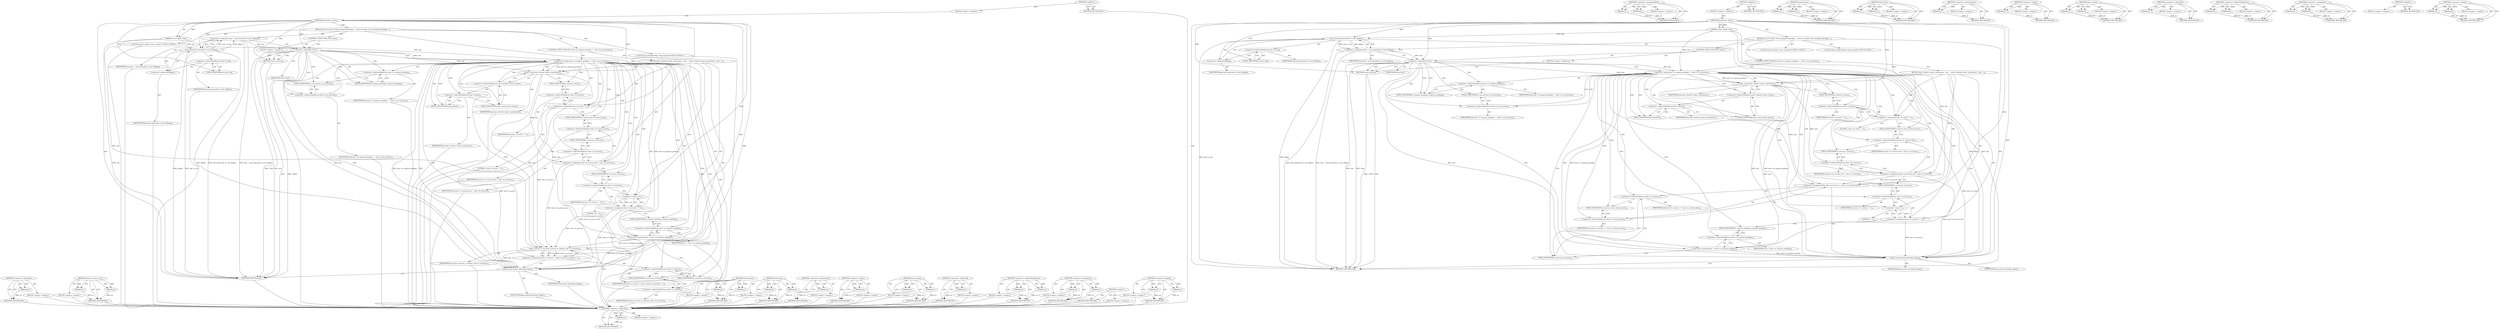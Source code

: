digraph "&lt;operator&gt;.equals" {
vulnerable_116 [label=<(METHOD,&lt;operator&gt;.logicalNot)>];
vulnerable_117 [label=<(PARAM,p1)>];
vulnerable_118 [label=<(BLOCK,&lt;empty&gt;,&lt;empty&gt;)>];
vulnerable_119 [label=<(METHOD_RETURN,ANY)>];
vulnerable_138 [label=<(METHOD,&lt;operator&gt;.assignmentPlus)>];
vulnerable_139 [label=<(PARAM,p1)>];
vulnerable_140 [label=<(PARAM,p2)>];
vulnerable_141 [label=<(BLOCK,&lt;empty&gt;,&lt;empty&gt;)>];
vulnerable_142 [label=<(METHOD_RETURN,ANY)>];
vulnerable_6 [label=<(METHOD,&lt;global&gt;)<SUB>1</SUB>>];
vulnerable_7 [label=<(BLOCK,&lt;empty&gt;,&lt;empty&gt;)<SUB>1</SUB>>];
vulnerable_8 [label=<(METHOD,posixtimer_rearm)<SUB>1</SUB>>];
vulnerable_9 [label=<(PARAM,struct siginfo *info)<SUB>1</SUB>>];
vulnerable_10 [label=<(BLOCK,{
	struct k_itimer *timr;
	unsigned long flags;...,{
	struct k_itimer *timr;
	unsigned long flags;...)<SUB>2</SUB>>];
vulnerable_11 [label="<(LOCAL,struct k_itimer* timr: k_itimer*)<SUB>3</SUB>>"];
vulnerable_12 [label="<(LOCAL,long unsigned flags: long unsigned)<SUB>4</SUB>>"];
vulnerable_13 [label=<(&lt;operator&gt;.assignment,timr = lock_timer(info-&gt;si_tid, &amp;flags))<SUB>6</SUB>>];
vulnerable_14 [label=<(IDENTIFIER,timr,timr = lock_timer(info-&gt;si_tid, &amp;flags))<SUB>6</SUB>>];
vulnerable_15 [label=<(lock_timer,lock_timer(info-&gt;si_tid, &amp;flags))<SUB>6</SUB>>];
vulnerable_16 [label=<(&lt;operator&gt;.indirectFieldAccess,info-&gt;si_tid)<SUB>6</SUB>>];
vulnerable_17 [label=<(IDENTIFIER,info,lock_timer(info-&gt;si_tid, &amp;flags))<SUB>6</SUB>>];
vulnerable_18 [label=<(FIELD_IDENTIFIER,si_tid,si_tid)<SUB>6</SUB>>];
vulnerable_19 [label=<(&lt;operator&gt;.addressOf,&amp;flags)<SUB>6</SUB>>];
vulnerable_20 [label=<(IDENTIFIER,flags,lock_timer(info-&gt;si_tid, &amp;flags))<SUB>6</SUB>>];
vulnerable_21 [label=<(CONTROL_STRUCTURE,IF,if (!timr))<SUB>7</SUB>>];
vulnerable_22 [label=<(&lt;operator&gt;.logicalNot,!timr)<SUB>7</SUB>>];
vulnerable_23 [label=<(IDENTIFIER,timr,!timr)<SUB>7</SUB>>];
vulnerable_24 [label=<(BLOCK,&lt;empty&gt;,&lt;empty&gt;)<SUB>8</SUB>>];
vulnerable_25 [label=<(RETURN,return;,return;)<SUB>8</SUB>>];
vulnerable_26 [label=<(CONTROL_STRUCTURE,IF,if (timr-&gt;it_requeue_pending == info-&gt;si_sys_private))<SUB>10</SUB>>];
vulnerable_27 [label=<(&lt;operator&gt;.equals,timr-&gt;it_requeue_pending == info-&gt;si_sys_private)<SUB>10</SUB>>];
vulnerable_28 [label=<(&lt;operator&gt;.indirectFieldAccess,timr-&gt;it_requeue_pending)<SUB>10</SUB>>];
vulnerable_29 [label=<(IDENTIFIER,timr,timr-&gt;it_requeue_pending == info-&gt;si_sys_private)<SUB>10</SUB>>];
vulnerable_30 [label=<(FIELD_IDENTIFIER,it_requeue_pending,it_requeue_pending)<SUB>10</SUB>>];
vulnerable_31 [label=<(&lt;operator&gt;.indirectFieldAccess,info-&gt;si_sys_private)<SUB>10</SUB>>];
vulnerable_32 [label=<(IDENTIFIER,info,timr-&gt;it_requeue_pending == info-&gt;si_sys_private)<SUB>10</SUB>>];
vulnerable_33 [label=<(FIELD_IDENTIFIER,si_sys_private,si_sys_private)<SUB>10</SUB>>];
vulnerable_34 [label=<(BLOCK,{
		timr-&gt;kclock-&gt;timer_rearm(timr);
 
 		timr-...,{
		timr-&gt;kclock-&gt;timer_rearm(timr);
 
 		timr-...)<SUB>10</SUB>>];
vulnerable_35 [label=<(timer_rearm,timr-&gt;kclock-&gt;timer_rearm(timr))<SUB>11</SUB>>];
vulnerable_36 [label=<(&lt;operator&gt;.indirectFieldAccess,timr-&gt;kclock-&gt;timer_rearm)<SUB>11</SUB>>];
vulnerable_37 [label=<(&lt;operator&gt;.indirectFieldAccess,timr-&gt;kclock)<SUB>11</SUB>>];
vulnerable_38 [label=<(IDENTIFIER,timr,timr-&gt;kclock-&gt;timer_rearm(timr))<SUB>11</SUB>>];
vulnerable_39 [label=<(FIELD_IDENTIFIER,kclock,kclock)<SUB>11</SUB>>];
vulnerable_40 [label=<(FIELD_IDENTIFIER,timer_rearm,timer_rearm)<SUB>11</SUB>>];
vulnerable_41 [label=<(IDENTIFIER,timr,timr-&gt;kclock-&gt;timer_rearm(timr))<SUB>11</SUB>>];
vulnerable_42 [label=<(&lt;operator&gt;.assignment,timr-&gt;it_active = 1)<SUB>13</SUB>>];
vulnerable_43 [label=<(&lt;operator&gt;.indirectFieldAccess,timr-&gt;it_active)<SUB>13</SUB>>];
vulnerable_44 [label=<(IDENTIFIER,timr,timr-&gt;it_active = 1)<SUB>13</SUB>>];
vulnerable_45 [label=<(FIELD_IDENTIFIER,it_active,it_active)<SUB>13</SUB>>];
vulnerable_46 [label=<(LITERAL,1,timr-&gt;it_active = 1)<SUB>13</SUB>>];
vulnerable_47 [label=<(&lt;operator&gt;.assignment,timr-&gt;it_overrun_last = timr-&gt;it_overrun)<SUB>14</SUB>>];
vulnerable_48 [label=<(&lt;operator&gt;.indirectFieldAccess,timr-&gt;it_overrun_last)<SUB>14</SUB>>];
vulnerable_49 [label=<(IDENTIFIER,timr,timr-&gt;it_overrun_last = timr-&gt;it_overrun)<SUB>14</SUB>>];
vulnerable_50 [label=<(FIELD_IDENTIFIER,it_overrun_last,it_overrun_last)<SUB>14</SUB>>];
vulnerable_51 [label=<(&lt;operator&gt;.indirectFieldAccess,timr-&gt;it_overrun)<SUB>14</SUB>>];
vulnerable_52 [label=<(IDENTIFIER,timr,timr-&gt;it_overrun_last = timr-&gt;it_overrun)<SUB>14</SUB>>];
vulnerable_53 [label=<(FIELD_IDENTIFIER,it_overrun,it_overrun)<SUB>14</SUB>>];
vulnerable_54 [label=<(&lt;operator&gt;.assignment,timr-&gt;it_overrun = -1)<SUB>15</SUB>>];
vulnerable_55 [label=<(&lt;operator&gt;.indirectFieldAccess,timr-&gt;it_overrun)<SUB>15</SUB>>];
vulnerable_56 [label=<(IDENTIFIER,timr,timr-&gt;it_overrun = -1)<SUB>15</SUB>>];
vulnerable_57 [label=<(FIELD_IDENTIFIER,it_overrun,it_overrun)<SUB>15</SUB>>];
vulnerable_58 [label=<(&lt;operator&gt;.minus,-1)<SUB>15</SUB>>];
vulnerable_59 [label=<(LITERAL,1,-1)<SUB>15</SUB>>];
vulnerable_60 [label=<(&lt;operator&gt;.preIncrement,++timr-&gt;it_requeue_pending)<SUB>16</SUB>>];
vulnerable_61 [label=<(&lt;operator&gt;.indirectFieldAccess,timr-&gt;it_requeue_pending)<SUB>16</SUB>>];
vulnerable_62 [label=<(IDENTIFIER,timr,++timr-&gt;it_requeue_pending)<SUB>16</SUB>>];
vulnerable_63 [label=<(FIELD_IDENTIFIER,it_requeue_pending,it_requeue_pending)<SUB>16</SUB>>];
vulnerable_64 [label=<(&lt;operator&gt;.assignmentPlus,info-&gt;si_overrun += timr-&gt;it_overrun_last)<SUB>18</SUB>>];
vulnerable_65 [label=<(&lt;operator&gt;.indirectFieldAccess,info-&gt;si_overrun)<SUB>18</SUB>>];
vulnerable_66 [label=<(IDENTIFIER,info,info-&gt;si_overrun += timr-&gt;it_overrun_last)<SUB>18</SUB>>];
vulnerable_67 [label=<(FIELD_IDENTIFIER,si_overrun,si_overrun)<SUB>18</SUB>>];
vulnerable_68 [label=<(&lt;operator&gt;.indirectFieldAccess,timr-&gt;it_overrun_last)<SUB>18</SUB>>];
vulnerable_69 [label=<(IDENTIFIER,timr,info-&gt;si_overrun += timr-&gt;it_overrun_last)<SUB>18</SUB>>];
vulnerable_70 [label=<(FIELD_IDENTIFIER,it_overrun_last,it_overrun_last)<SUB>18</SUB>>];
vulnerable_71 [label=<(unlock_timer,unlock_timer(timr, flags))<SUB>21</SUB>>];
vulnerable_72 [label=<(IDENTIFIER,timr,unlock_timer(timr, flags))<SUB>21</SUB>>];
vulnerable_73 [label=<(IDENTIFIER,flags,unlock_timer(timr, flags))<SUB>21</SUB>>];
vulnerable_74 [label=<(METHOD_RETURN,void)<SUB>1</SUB>>];
vulnerable_76 [label=<(METHOD_RETURN,ANY)<SUB>1</SUB>>];
vulnerable_143 [label=<(METHOD,unlock_timer)>];
vulnerable_144 [label=<(PARAM,p1)>];
vulnerable_145 [label=<(PARAM,p2)>];
vulnerable_146 [label=<(BLOCK,&lt;empty&gt;,&lt;empty&gt;)>];
vulnerable_147 [label=<(METHOD_RETURN,ANY)>];
vulnerable_102 [label=<(METHOD,lock_timer)>];
vulnerable_103 [label=<(PARAM,p1)>];
vulnerable_104 [label=<(PARAM,p2)>];
vulnerable_105 [label=<(BLOCK,&lt;empty&gt;,&lt;empty&gt;)>];
vulnerable_106 [label=<(METHOD_RETURN,ANY)>];
vulnerable_134 [label=<(METHOD,&lt;operator&gt;.preIncrement)>];
vulnerable_135 [label=<(PARAM,p1)>];
vulnerable_136 [label=<(BLOCK,&lt;empty&gt;,&lt;empty&gt;)>];
vulnerable_137 [label=<(METHOD_RETURN,ANY)>];
vulnerable_130 [label=<(METHOD,&lt;operator&gt;.minus)>];
vulnerable_131 [label=<(PARAM,p1)>];
vulnerable_132 [label=<(BLOCK,&lt;empty&gt;,&lt;empty&gt;)>];
vulnerable_133 [label=<(METHOD_RETURN,ANY)>];
vulnerable_125 [label=<(METHOD,timer_rearm)>];
vulnerable_126 [label=<(PARAM,p1)>];
vulnerable_127 [label=<(PARAM,p2)>];
vulnerable_128 [label=<(BLOCK,&lt;empty&gt;,&lt;empty&gt;)>];
vulnerable_129 [label=<(METHOD_RETURN,ANY)>];
vulnerable_112 [label=<(METHOD,&lt;operator&gt;.addressOf)>];
vulnerable_113 [label=<(PARAM,p1)>];
vulnerable_114 [label=<(BLOCK,&lt;empty&gt;,&lt;empty&gt;)>];
vulnerable_115 [label=<(METHOD_RETURN,ANY)>];
vulnerable_107 [label=<(METHOD,&lt;operator&gt;.indirectFieldAccess)>];
vulnerable_108 [label=<(PARAM,p1)>];
vulnerable_109 [label=<(PARAM,p2)>];
vulnerable_110 [label=<(BLOCK,&lt;empty&gt;,&lt;empty&gt;)>];
vulnerable_111 [label=<(METHOD_RETURN,ANY)>];
vulnerable_97 [label=<(METHOD,&lt;operator&gt;.assignment)>];
vulnerable_98 [label=<(PARAM,p1)>];
vulnerable_99 [label=<(PARAM,p2)>];
vulnerable_100 [label=<(BLOCK,&lt;empty&gt;,&lt;empty&gt;)>];
vulnerable_101 [label=<(METHOD_RETURN,ANY)>];
vulnerable_91 [label=<(METHOD,&lt;global&gt;)<SUB>1</SUB>>];
vulnerable_92 [label=<(BLOCK,&lt;empty&gt;,&lt;empty&gt;)>];
vulnerable_93 [label=<(METHOD_RETURN,ANY)>];
vulnerable_120 [label=<(METHOD,&lt;operator&gt;.equals)>];
vulnerable_121 [label=<(PARAM,p1)>];
vulnerable_122 [label=<(PARAM,p2)>];
vulnerable_123 [label=<(BLOCK,&lt;empty&gt;,&lt;empty&gt;)>];
vulnerable_124 [label=<(METHOD_RETURN,ANY)>];
fixed_120 [label=<(METHOD,&lt;operator&gt;.logicalNot)>];
fixed_121 [label=<(PARAM,p1)>];
fixed_122 [label=<(BLOCK,&lt;empty&gt;,&lt;empty&gt;)>];
fixed_123 [label=<(METHOD_RETURN,ANY)>];
fixed_142 [label=<(METHOD,timer_overrun_to_int)>];
fixed_143 [label=<(PARAM,p1)>];
fixed_144 [label=<(PARAM,p2)>];
fixed_145 [label=<(BLOCK,&lt;empty&gt;,&lt;empty&gt;)>];
fixed_146 [label=<(METHOD_RETURN,ANY)>];
fixed_6 [label=<(METHOD,&lt;global&gt;)<SUB>1</SUB>>];
fixed_7 [label=<(BLOCK,&lt;empty&gt;,&lt;empty&gt;)<SUB>1</SUB>>];
fixed_8 [label=<(METHOD,posixtimer_rearm)<SUB>1</SUB>>];
fixed_9 [label=<(PARAM,struct siginfo *info)<SUB>1</SUB>>];
fixed_10 [label=<(BLOCK,{
	struct k_itimer *timr;
	unsigned long flags;...,{
	struct k_itimer *timr;
	unsigned long flags;...)<SUB>2</SUB>>];
fixed_11 [label="<(LOCAL,struct k_itimer* timr: k_itimer*)<SUB>3</SUB>>"];
fixed_12 [label="<(LOCAL,long unsigned flags: long unsigned)<SUB>4</SUB>>"];
fixed_13 [label=<(&lt;operator&gt;.assignment,timr = lock_timer(info-&gt;si_tid, &amp;flags))<SUB>6</SUB>>];
fixed_14 [label=<(IDENTIFIER,timr,timr = lock_timer(info-&gt;si_tid, &amp;flags))<SUB>6</SUB>>];
fixed_15 [label=<(lock_timer,lock_timer(info-&gt;si_tid, &amp;flags))<SUB>6</SUB>>];
fixed_16 [label=<(&lt;operator&gt;.indirectFieldAccess,info-&gt;si_tid)<SUB>6</SUB>>];
fixed_17 [label=<(IDENTIFIER,info,lock_timer(info-&gt;si_tid, &amp;flags))<SUB>6</SUB>>];
fixed_18 [label=<(FIELD_IDENTIFIER,si_tid,si_tid)<SUB>6</SUB>>];
fixed_19 [label=<(&lt;operator&gt;.addressOf,&amp;flags)<SUB>6</SUB>>];
fixed_20 [label=<(IDENTIFIER,flags,lock_timer(info-&gt;si_tid, &amp;flags))<SUB>6</SUB>>];
fixed_21 [label=<(CONTROL_STRUCTURE,IF,if (!timr))<SUB>7</SUB>>];
fixed_22 [label=<(&lt;operator&gt;.logicalNot,!timr)<SUB>7</SUB>>];
fixed_23 [label=<(IDENTIFIER,timr,!timr)<SUB>7</SUB>>];
fixed_24 [label=<(BLOCK,&lt;empty&gt;,&lt;empty&gt;)<SUB>8</SUB>>];
fixed_25 [label=<(RETURN,return;,return;)<SUB>8</SUB>>];
fixed_26 [label=<(CONTROL_STRUCTURE,IF,if (timr-&gt;it_requeue_pending == info-&gt;si_sys_private))<SUB>10</SUB>>];
fixed_27 [label=<(&lt;operator&gt;.equals,timr-&gt;it_requeue_pending == info-&gt;si_sys_private)<SUB>10</SUB>>];
fixed_28 [label=<(&lt;operator&gt;.indirectFieldAccess,timr-&gt;it_requeue_pending)<SUB>10</SUB>>];
fixed_29 [label=<(IDENTIFIER,timr,timr-&gt;it_requeue_pending == info-&gt;si_sys_private)<SUB>10</SUB>>];
fixed_30 [label=<(FIELD_IDENTIFIER,it_requeue_pending,it_requeue_pending)<SUB>10</SUB>>];
fixed_31 [label=<(&lt;operator&gt;.indirectFieldAccess,info-&gt;si_sys_private)<SUB>10</SUB>>];
fixed_32 [label=<(IDENTIFIER,info,timr-&gt;it_requeue_pending == info-&gt;si_sys_private)<SUB>10</SUB>>];
fixed_33 [label=<(FIELD_IDENTIFIER,si_sys_private,si_sys_private)<SUB>10</SUB>>];
fixed_34 [label=<(BLOCK,{
		timr-&gt;kclock-&gt;timer_rearm(timr);
 
 		timr-...,{
		timr-&gt;kclock-&gt;timer_rearm(timr);
 
 		timr-...)<SUB>10</SUB>>];
fixed_35 [label=<(timer_rearm,timr-&gt;kclock-&gt;timer_rearm(timr))<SUB>11</SUB>>];
fixed_36 [label=<(&lt;operator&gt;.indirectFieldAccess,timr-&gt;kclock-&gt;timer_rearm)<SUB>11</SUB>>];
fixed_37 [label=<(&lt;operator&gt;.indirectFieldAccess,timr-&gt;kclock)<SUB>11</SUB>>];
fixed_38 [label=<(IDENTIFIER,timr,timr-&gt;kclock-&gt;timer_rearm(timr))<SUB>11</SUB>>];
fixed_39 [label=<(FIELD_IDENTIFIER,kclock,kclock)<SUB>11</SUB>>];
fixed_40 [label=<(FIELD_IDENTIFIER,timer_rearm,timer_rearm)<SUB>11</SUB>>];
fixed_41 [label=<(IDENTIFIER,timr,timr-&gt;kclock-&gt;timer_rearm(timr))<SUB>11</SUB>>];
fixed_42 [label=<(&lt;operator&gt;.assignment,timr-&gt;it_active = 1)<SUB>13</SUB>>];
fixed_43 [label=<(&lt;operator&gt;.indirectFieldAccess,timr-&gt;it_active)<SUB>13</SUB>>];
fixed_44 [label=<(IDENTIFIER,timr,timr-&gt;it_active = 1)<SUB>13</SUB>>];
fixed_45 [label=<(FIELD_IDENTIFIER,it_active,it_active)<SUB>13</SUB>>];
fixed_46 [label=<(LITERAL,1,timr-&gt;it_active = 1)<SUB>13</SUB>>];
fixed_47 [label=<(&lt;operator&gt;.assignment,timr-&gt;it_overrun_last = timr-&gt;it_overrun)<SUB>14</SUB>>];
fixed_48 [label=<(&lt;operator&gt;.indirectFieldAccess,timr-&gt;it_overrun_last)<SUB>14</SUB>>];
fixed_49 [label=<(IDENTIFIER,timr,timr-&gt;it_overrun_last = timr-&gt;it_overrun)<SUB>14</SUB>>];
fixed_50 [label=<(FIELD_IDENTIFIER,it_overrun_last,it_overrun_last)<SUB>14</SUB>>];
fixed_51 [label=<(&lt;operator&gt;.indirectFieldAccess,timr-&gt;it_overrun)<SUB>14</SUB>>];
fixed_52 [label=<(IDENTIFIER,timr,timr-&gt;it_overrun_last = timr-&gt;it_overrun)<SUB>14</SUB>>];
fixed_53 [label=<(FIELD_IDENTIFIER,it_overrun,it_overrun)<SUB>14</SUB>>];
fixed_54 [label=<(&lt;operator&gt;.assignment,timr-&gt;it_overrun = -1LL)<SUB>15</SUB>>];
fixed_55 [label=<(&lt;operator&gt;.indirectFieldAccess,timr-&gt;it_overrun)<SUB>15</SUB>>];
fixed_56 [label=<(IDENTIFIER,timr,timr-&gt;it_overrun = -1LL)<SUB>15</SUB>>];
fixed_57 [label=<(FIELD_IDENTIFIER,it_overrun,it_overrun)<SUB>15</SUB>>];
fixed_58 [label=<(&lt;operator&gt;.minus,-1LL)<SUB>15</SUB>>];
fixed_59 [label=<(LITERAL,1LL,-1LL)<SUB>15</SUB>>];
fixed_60 [label=<(&lt;operator&gt;.preIncrement,++timr-&gt;it_requeue_pending)<SUB>16</SUB>>];
fixed_61 [label=<(&lt;operator&gt;.indirectFieldAccess,timr-&gt;it_requeue_pending)<SUB>16</SUB>>];
fixed_62 [label=<(IDENTIFIER,timr,++timr-&gt;it_requeue_pending)<SUB>16</SUB>>];
fixed_63 [label=<(FIELD_IDENTIFIER,it_requeue_pending,it_requeue_pending)<SUB>16</SUB>>];
fixed_64 [label=<(&lt;operator&gt;.assignment,info-&gt;si_overrun = timer_overrun_to_int(timr, i...)<SUB>18</SUB>>];
fixed_65 [label=<(&lt;operator&gt;.indirectFieldAccess,info-&gt;si_overrun)<SUB>18</SUB>>];
fixed_66 [label=<(IDENTIFIER,info,info-&gt;si_overrun = timer_overrun_to_int(timr, i...)<SUB>18</SUB>>];
fixed_67 [label=<(FIELD_IDENTIFIER,si_overrun,si_overrun)<SUB>18</SUB>>];
fixed_68 [label=<(timer_overrun_to_int,timer_overrun_to_int(timr, info-&gt;si_overrun))<SUB>18</SUB>>];
fixed_69 [label=<(IDENTIFIER,timr,timer_overrun_to_int(timr, info-&gt;si_overrun))<SUB>18</SUB>>];
fixed_70 [label=<(&lt;operator&gt;.indirectFieldAccess,info-&gt;si_overrun)<SUB>18</SUB>>];
fixed_71 [label=<(IDENTIFIER,info,timer_overrun_to_int(timr, info-&gt;si_overrun))<SUB>18</SUB>>];
fixed_72 [label=<(FIELD_IDENTIFIER,si_overrun,si_overrun)<SUB>18</SUB>>];
fixed_73 [label=<(unlock_timer,unlock_timer(timr, flags))<SUB>21</SUB>>];
fixed_74 [label=<(IDENTIFIER,timr,unlock_timer(timr, flags))<SUB>21</SUB>>];
fixed_75 [label=<(IDENTIFIER,flags,unlock_timer(timr, flags))<SUB>21</SUB>>];
fixed_76 [label=<(METHOD_RETURN,void)<SUB>1</SUB>>];
fixed_78 [label=<(METHOD_RETURN,ANY)<SUB>1</SUB>>];
fixed_147 [label=<(METHOD,unlock_timer)>];
fixed_148 [label=<(PARAM,p1)>];
fixed_149 [label=<(PARAM,p2)>];
fixed_150 [label=<(BLOCK,&lt;empty&gt;,&lt;empty&gt;)>];
fixed_151 [label=<(METHOD_RETURN,ANY)>];
fixed_106 [label=<(METHOD,lock_timer)>];
fixed_107 [label=<(PARAM,p1)>];
fixed_108 [label=<(PARAM,p2)>];
fixed_109 [label=<(BLOCK,&lt;empty&gt;,&lt;empty&gt;)>];
fixed_110 [label=<(METHOD_RETURN,ANY)>];
fixed_138 [label=<(METHOD,&lt;operator&gt;.preIncrement)>];
fixed_139 [label=<(PARAM,p1)>];
fixed_140 [label=<(BLOCK,&lt;empty&gt;,&lt;empty&gt;)>];
fixed_141 [label=<(METHOD_RETURN,ANY)>];
fixed_134 [label=<(METHOD,&lt;operator&gt;.minus)>];
fixed_135 [label=<(PARAM,p1)>];
fixed_136 [label=<(BLOCK,&lt;empty&gt;,&lt;empty&gt;)>];
fixed_137 [label=<(METHOD_RETURN,ANY)>];
fixed_129 [label=<(METHOD,timer_rearm)>];
fixed_130 [label=<(PARAM,p1)>];
fixed_131 [label=<(PARAM,p2)>];
fixed_132 [label=<(BLOCK,&lt;empty&gt;,&lt;empty&gt;)>];
fixed_133 [label=<(METHOD_RETURN,ANY)>];
fixed_116 [label=<(METHOD,&lt;operator&gt;.addressOf)>];
fixed_117 [label=<(PARAM,p1)>];
fixed_118 [label=<(BLOCK,&lt;empty&gt;,&lt;empty&gt;)>];
fixed_119 [label=<(METHOD_RETURN,ANY)>];
fixed_111 [label=<(METHOD,&lt;operator&gt;.indirectFieldAccess)>];
fixed_112 [label=<(PARAM,p1)>];
fixed_113 [label=<(PARAM,p2)>];
fixed_114 [label=<(BLOCK,&lt;empty&gt;,&lt;empty&gt;)>];
fixed_115 [label=<(METHOD_RETURN,ANY)>];
fixed_101 [label=<(METHOD,&lt;operator&gt;.assignment)>];
fixed_102 [label=<(PARAM,p1)>];
fixed_103 [label=<(PARAM,p2)>];
fixed_104 [label=<(BLOCK,&lt;empty&gt;,&lt;empty&gt;)>];
fixed_105 [label=<(METHOD_RETURN,ANY)>];
fixed_95 [label=<(METHOD,&lt;global&gt;)<SUB>1</SUB>>];
fixed_96 [label=<(BLOCK,&lt;empty&gt;,&lt;empty&gt;)>];
fixed_97 [label=<(METHOD_RETURN,ANY)>];
fixed_124 [label=<(METHOD,&lt;operator&gt;.equals)>];
fixed_125 [label=<(PARAM,p1)>];
fixed_126 [label=<(PARAM,p2)>];
fixed_127 [label=<(BLOCK,&lt;empty&gt;,&lt;empty&gt;)>];
fixed_128 [label=<(METHOD_RETURN,ANY)>];
vulnerable_116 -> vulnerable_117  [key=0, label="AST: "];
vulnerable_116 -> vulnerable_117  [key=1, label="DDG: "];
vulnerable_116 -> vulnerable_118  [key=0, label="AST: "];
vulnerable_116 -> vulnerable_119  [key=0, label="AST: "];
vulnerable_116 -> vulnerable_119  [key=1, label="CFG: "];
vulnerable_117 -> vulnerable_119  [key=0, label="DDG: p1"];
vulnerable_138 -> vulnerable_139  [key=0, label="AST: "];
vulnerable_138 -> vulnerable_139  [key=1, label="DDG: "];
vulnerable_138 -> vulnerable_141  [key=0, label="AST: "];
vulnerable_138 -> vulnerable_140  [key=0, label="AST: "];
vulnerable_138 -> vulnerable_140  [key=1, label="DDG: "];
vulnerable_138 -> vulnerable_142  [key=0, label="AST: "];
vulnerable_138 -> vulnerable_142  [key=1, label="CFG: "];
vulnerable_139 -> vulnerable_142  [key=0, label="DDG: p1"];
vulnerable_140 -> vulnerable_142  [key=0, label="DDG: p2"];
vulnerable_6 -> vulnerable_7  [key=0, label="AST: "];
vulnerable_6 -> vulnerable_76  [key=0, label="AST: "];
vulnerable_6 -> vulnerable_76  [key=1, label="CFG: "];
vulnerable_7 -> vulnerable_8  [key=0, label="AST: "];
vulnerable_8 -> vulnerable_9  [key=0, label="AST: "];
vulnerable_8 -> vulnerable_9  [key=1, label="DDG: "];
vulnerable_8 -> vulnerable_10  [key=0, label="AST: "];
vulnerable_8 -> vulnerable_74  [key=0, label="AST: "];
vulnerable_8 -> vulnerable_18  [key=0, label="CFG: "];
vulnerable_8 -> vulnerable_71  [key=0, label="DDG: "];
vulnerable_8 -> vulnerable_15  [key=0, label="DDG: "];
vulnerable_8 -> vulnerable_22  [key=0, label="DDG: "];
vulnerable_8 -> vulnerable_25  [key=0, label="DDG: "];
vulnerable_8 -> vulnerable_42  [key=0, label="DDG: "];
vulnerable_8 -> vulnerable_35  [key=0, label="DDG: "];
vulnerable_8 -> vulnerable_58  [key=0, label="DDG: "];
vulnerable_9 -> vulnerable_74  [key=0, label="DDG: info"];
vulnerable_9 -> vulnerable_15  [key=0, label="DDG: info"];
vulnerable_9 -> vulnerable_27  [key=0, label="DDG: info"];
vulnerable_9 -> vulnerable_64  [key=0, label="DDG: info"];
vulnerable_10 -> vulnerable_11  [key=0, label="AST: "];
vulnerable_10 -> vulnerable_12  [key=0, label="AST: "];
vulnerable_10 -> vulnerable_13  [key=0, label="AST: "];
vulnerable_10 -> vulnerable_21  [key=0, label="AST: "];
vulnerable_10 -> vulnerable_26  [key=0, label="AST: "];
vulnerable_10 -> vulnerable_71  [key=0, label="AST: "];
vulnerable_13 -> vulnerable_14  [key=0, label="AST: "];
vulnerable_13 -> vulnerable_15  [key=0, label="AST: "];
vulnerable_13 -> vulnerable_22  [key=0, label="CFG: "];
vulnerable_13 -> vulnerable_22  [key=1, label="DDG: timr"];
vulnerable_13 -> vulnerable_74  [key=0, label="DDG: lock_timer(info-&gt;si_tid, &amp;flags)"];
vulnerable_13 -> vulnerable_74  [key=1, label="DDG: timr = lock_timer(info-&gt;si_tid, &amp;flags)"];
vulnerable_15 -> vulnerable_16  [key=0, label="AST: "];
vulnerable_15 -> vulnerable_19  [key=0, label="AST: "];
vulnerable_15 -> vulnerable_13  [key=0, label="CFG: "];
vulnerable_15 -> vulnerable_13  [key=1, label="DDG: info-&gt;si_tid"];
vulnerable_15 -> vulnerable_13  [key=2, label="DDG: &amp;flags"];
vulnerable_15 -> vulnerable_74  [key=0, label="DDG: info-&gt;si_tid"];
vulnerable_15 -> vulnerable_74  [key=1, label="DDG: &amp;flags"];
vulnerable_15 -> vulnerable_71  [key=0, label="DDG: &amp;flags"];
vulnerable_16 -> vulnerable_17  [key=0, label="AST: "];
vulnerable_16 -> vulnerable_18  [key=0, label="AST: "];
vulnerable_16 -> vulnerable_19  [key=0, label="CFG: "];
vulnerable_18 -> vulnerable_16  [key=0, label="CFG: "];
vulnerable_19 -> vulnerable_20  [key=0, label="AST: "];
vulnerable_19 -> vulnerable_15  [key=0, label="CFG: "];
vulnerable_21 -> vulnerable_22  [key=0, label="AST: "];
vulnerable_21 -> vulnerable_24  [key=0, label="AST: "];
vulnerable_22 -> vulnerable_23  [key=0, label="AST: "];
vulnerable_22 -> vulnerable_25  [key=0, label="CFG: "];
vulnerable_22 -> vulnerable_25  [key=1, label="CDG: "];
vulnerable_22 -> vulnerable_30  [key=0, label="CFG: "];
vulnerable_22 -> vulnerable_30  [key=1, label="CDG: "];
vulnerable_22 -> vulnerable_74  [key=0, label="DDG: timr"];
vulnerable_22 -> vulnerable_74  [key=1, label="DDG: !timr"];
vulnerable_22 -> vulnerable_71  [key=0, label="DDG: timr"];
vulnerable_22 -> vulnerable_71  [key=1, label="CDG: "];
vulnerable_22 -> vulnerable_27  [key=0, label="DDG: timr"];
vulnerable_22 -> vulnerable_27  [key=1, label="CDG: "];
vulnerable_22 -> vulnerable_35  [key=0, label="DDG: timr"];
vulnerable_22 -> vulnerable_33  [key=0, label="CDG: "];
vulnerable_22 -> vulnerable_28  [key=0, label="CDG: "];
vulnerable_22 -> vulnerable_31  [key=0, label="CDG: "];
vulnerable_24 -> vulnerable_25  [key=0, label="AST: "];
vulnerable_25 -> vulnerable_74  [key=0, label="CFG: "];
vulnerable_25 -> vulnerable_74  [key=1, label="DDG: &lt;RET&gt;"];
vulnerable_26 -> vulnerable_27  [key=0, label="AST: "];
vulnerable_26 -> vulnerable_34  [key=0, label="AST: "];
vulnerable_27 -> vulnerable_28  [key=0, label="AST: "];
vulnerable_27 -> vulnerable_31  [key=0, label="AST: "];
vulnerable_27 -> vulnerable_39  [key=0, label="CFG: "];
vulnerable_27 -> vulnerable_39  [key=1, label="CDG: "];
vulnerable_27 -> vulnerable_71  [key=0, label="CFG: "];
vulnerable_27 -> vulnerable_71  [key=1, label="DDG: timr-&gt;it_requeue_pending"];
vulnerable_27 -> vulnerable_35  [key=0, label="DDG: timr-&gt;it_requeue_pending"];
vulnerable_27 -> vulnerable_35  [key=1, label="CDG: "];
vulnerable_27 -> vulnerable_60  [key=0, label="DDG: timr-&gt;it_requeue_pending"];
vulnerable_27 -> vulnerable_60  [key=1, label="CDG: "];
vulnerable_27 -> vulnerable_47  [key=0, label="CDG: "];
vulnerable_27 -> vulnerable_48  [key=0, label="CDG: "];
vulnerable_27 -> vulnerable_58  [key=0, label="CDG: "];
vulnerable_27 -> vulnerable_68  [key=0, label="CDG: "];
vulnerable_27 -> vulnerable_61  [key=0, label="CDG: "];
vulnerable_27 -> vulnerable_64  [key=0, label="CDG: "];
vulnerable_27 -> vulnerable_42  [key=0, label="CDG: "];
vulnerable_27 -> vulnerable_51  [key=0, label="CDG: "];
vulnerable_27 -> vulnerable_57  [key=0, label="CDG: "];
vulnerable_27 -> vulnerable_36  [key=0, label="CDG: "];
vulnerable_27 -> vulnerable_37  [key=0, label="CDG: "];
vulnerable_27 -> vulnerable_53  [key=0, label="CDG: "];
vulnerable_27 -> vulnerable_67  [key=0, label="CDG: "];
vulnerable_27 -> vulnerable_70  [key=0, label="CDG: "];
vulnerable_27 -> vulnerable_45  [key=0, label="CDG: "];
vulnerable_27 -> vulnerable_63  [key=0, label="CDG: "];
vulnerable_27 -> vulnerable_40  [key=0, label="CDG: "];
vulnerable_27 -> vulnerable_65  [key=0, label="CDG: "];
vulnerable_27 -> vulnerable_50  [key=0, label="CDG: "];
vulnerable_27 -> vulnerable_55  [key=0, label="CDG: "];
vulnerable_27 -> vulnerable_54  [key=0, label="CDG: "];
vulnerable_27 -> vulnerable_43  [key=0, label="CDG: "];
vulnerable_28 -> vulnerable_29  [key=0, label="AST: "];
vulnerable_28 -> vulnerable_30  [key=0, label="AST: "];
vulnerable_28 -> vulnerable_33  [key=0, label="CFG: "];
vulnerable_30 -> vulnerable_28  [key=0, label="CFG: "];
vulnerable_31 -> vulnerable_32  [key=0, label="AST: "];
vulnerable_31 -> vulnerable_33  [key=0, label="AST: "];
vulnerable_31 -> vulnerable_27  [key=0, label="CFG: "];
vulnerable_33 -> vulnerable_31  [key=0, label="CFG: "];
vulnerable_34 -> vulnerable_35  [key=0, label="AST: "];
vulnerable_34 -> vulnerable_42  [key=0, label="AST: "];
vulnerable_34 -> vulnerable_47  [key=0, label="AST: "];
vulnerable_34 -> vulnerable_54  [key=0, label="AST: "];
vulnerable_34 -> vulnerable_60  [key=0, label="AST: "];
vulnerable_34 -> vulnerable_64  [key=0, label="AST: "];
vulnerable_35 -> vulnerable_36  [key=0, label="AST: "];
vulnerable_35 -> vulnerable_41  [key=0, label="AST: "];
vulnerable_35 -> vulnerable_45  [key=0, label="CFG: "];
vulnerable_35 -> vulnerable_71  [key=0, label="DDG: timr"];
vulnerable_35 -> vulnerable_47  [key=0, label="DDG: timr"];
vulnerable_35 -> vulnerable_64  [key=0, label="DDG: timr"];
vulnerable_35 -> vulnerable_60  [key=0, label="DDG: timr"];
vulnerable_36 -> vulnerable_37  [key=0, label="AST: "];
vulnerable_36 -> vulnerable_40  [key=0, label="AST: "];
vulnerable_36 -> vulnerable_35  [key=0, label="CFG: "];
vulnerable_37 -> vulnerable_38  [key=0, label="AST: "];
vulnerable_37 -> vulnerable_39  [key=0, label="AST: "];
vulnerable_37 -> vulnerable_40  [key=0, label="CFG: "];
vulnerable_39 -> vulnerable_37  [key=0, label="CFG: "];
vulnerable_40 -> vulnerable_36  [key=0, label="CFG: "];
vulnerable_42 -> vulnerable_43  [key=0, label="AST: "];
vulnerable_42 -> vulnerable_46  [key=0, label="AST: "];
vulnerable_42 -> vulnerable_50  [key=0, label="CFG: "];
vulnerable_42 -> vulnerable_71  [key=0, label="DDG: timr-&gt;it_active"];
vulnerable_43 -> vulnerable_44  [key=0, label="AST: "];
vulnerable_43 -> vulnerable_45  [key=0, label="AST: "];
vulnerable_43 -> vulnerable_42  [key=0, label="CFG: "];
vulnerable_45 -> vulnerable_43  [key=0, label="CFG: "];
vulnerable_47 -> vulnerable_48  [key=0, label="AST: "];
vulnerable_47 -> vulnerable_51  [key=0, label="AST: "];
vulnerable_47 -> vulnerable_57  [key=0, label="CFG: "];
vulnerable_47 -> vulnerable_71  [key=0, label="DDG: timr-&gt;it_overrun_last"];
vulnerable_47 -> vulnerable_64  [key=0, label="DDG: timr-&gt;it_overrun_last"];
vulnerable_48 -> vulnerable_49  [key=0, label="AST: "];
vulnerable_48 -> vulnerable_50  [key=0, label="AST: "];
vulnerable_48 -> vulnerable_53  [key=0, label="CFG: "];
vulnerable_50 -> vulnerable_48  [key=0, label="CFG: "];
vulnerable_51 -> vulnerable_52  [key=0, label="AST: "];
vulnerable_51 -> vulnerable_53  [key=0, label="AST: "];
vulnerable_51 -> vulnerable_47  [key=0, label="CFG: "];
vulnerable_53 -> vulnerable_51  [key=0, label="CFG: "];
vulnerable_54 -> vulnerable_55  [key=0, label="AST: "];
vulnerable_54 -> vulnerable_58  [key=0, label="AST: "];
vulnerable_54 -> vulnerable_63  [key=0, label="CFG: "];
vulnerable_54 -> vulnerable_71  [key=0, label="DDG: timr-&gt;it_overrun"];
vulnerable_55 -> vulnerable_56  [key=0, label="AST: "];
vulnerable_55 -> vulnerable_57  [key=0, label="AST: "];
vulnerable_55 -> vulnerable_58  [key=0, label="CFG: "];
vulnerable_57 -> vulnerable_55  [key=0, label="CFG: "];
vulnerable_58 -> vulnerable_59  [key=0, label="AST: "];
vulnerable_58 -> vulnerable_54  [key=0, label="CFG: "];
vulnerable_58 -> vulnerable_54  [key=1, label="DDG: 1"];
vulnerable_60 -> vulnerable_61  [key=0, label="AST: "];
vulnerable_60 -> vulnerable_67  [key=0, label="CFG: "];
vulnerable_60 -> vulnerable_71  [key=0, label="DDG: timr-&gt;it_requeue_pending"];
vulnerable_61 -> vulnerable_62  [key=0, label="AST: "];
vulnerable_61 -> vulnerable_63  [key=0, label="AST: "];
vulnerable_61 -> vulnerable_60  [key=0, label="CFG: "];
vulnerable_63 -> vulnerable_61  [key=0, label="CFG: "];
vulnerable_64 -> vulnerable_65  [key=0, label="AST: "];
vulnerable_64 -> vulnerable_68  [key=0, label="AST: "];
vulnerable_64 -> vulnerable_71  [key=0, label="CFG: "];
vulnerable_65 -> vulnerable_66  [key=0, label="AST: "];
vulnerable_65 -> vulnerable_67  [key=0, label="AST: "];
vulnerable_65 -> vulnerable_70  [key=0, label="CFG: "];
vulnerable_67 -> vulnerable_65  [key=0, label="CFG: "];
vulnerable_68 -> vulnerable_69  [key=0, label="AST: "];
vulnerable_68 -> vulnerable_70  [key=0, label="AST: "];
vulnerable_68 -> vulnerable_64  [key=0, label="CFG: "];
vulnerable_70 -> vulnerable_68  [key=0, label="CFG: "];
vulnerable_71 -> vulnerable_72  [key=0, label="AST: "];
vulnerable_71 -> vulnerable_73  [key=0, label="AST: "];
vulnerable_71 -> vulnerable_74  [key=0, label="CFG: "];
vulnerable_143 -> vulnerable_144  [key=0, label="AST: "];
vulnerable_143 -> vulnerable_144  [key=1, label="DDG: "];
vulnerable_143 -> vulnerable_146  [key=0, label="AST: "];
vulnerable_143 -> vulnerable_145  [key=0, label="AST: "];
vulnerable_143 -> vulnerable_145  [key=1, label="DDG: "];
vulnerable_143 -> vulnerable_147  [key=0, label="AST: "];
vulnerable_143 -> vulnerable_147  [key=1, label="CFG: "];
vulnerable_144 -> vulnerable_147  [key=0, label="DDG: p1"];
vulnerable_145 -> vulnerable_147  [key=0, label="DDG: p2"];
vulnerable_102 -> vulnerable_103  [key=0, label="AST: "];
vulnerable_102 -> vulnerable_103  [key=1, label="DDG: "];
vulnerable_102 -> vulnerable_105  [key=0, label="AST: "];
vulnerable_102 -> vulnerable_104  [key=0, label="AST: "];
vulnerable_102 -> vulnerable_104  [key=1, label="DDG: "];
vulnerable_102 -> vulnerable_106  [key=0, label="AST: "];
vulnerable_102 -> vulnerable_106  [key=1, label="CFG: "];
vulnerable_103 -> vulnerable_106  [key=0, label="DDG: p1"];
vulnerable_104 -> vulnerable_106  [key=0, label="DDG: p2"];
vulnerable_134 -> vulnerable_135  [key=0, label="AST: "];
vulnerable_134 -> vulnerable_135  [key=1, label="DDG: "];
vulnerable_134 -> vulnerable_136  [key=0, label="AST: "];
vulnerable_134 -> vulnerable_137  [key=0, label="AST: "];
vulnerable_134 -> vulnerable_137  [key=1, label="CFG: "];
vulnerable_135 -> vulnerable_137  [key=0, label="DDG: p1"];
vulnerable_130 -> vulnerable_131  [key=0, label="AST: "];
vulnerable_130 -> vulnerable_131  [key=1, label="DDG: "];
vulnerable_130 -> vulnerable_132  [key=0, label="AST: "];
vulnerable_130 -> vulnerable_133  [key=0, label="AST: "];
vulnerable_130 -> vulnerable_133  [key=1, label="CFG: "];
vulnerable_131 -> vulnerable_133  [key=0, label="DDG: p1"];
vulnerable_125 -> vulnerable_126  [key=0, label="AST: "];
vulnerable_125 -> vulnerable_126  [key=1, label="DDG: "];
vulnerable_125 -> vulnerable_128  [key=0, label="AST: "];
vulnerable_125 -> vulnerable_127  [key=0, label="AST: "];
vulnerable_125 -> vulnerable_127  [key=1, label="DDG: "];
vulnerable_125 -> vulnerable_129  [key=0, label="AST: "];
vulnerable_125 -> vulnerable_129  [key=1, label="CFG: "];
vulnerable_126 -> vulnerable_129  [key=0, label="DDG: p1"];
vulnerable_127 -> vulnerable_129  [key=0, label="DDG: p2"];
vulnerable_112 -> vulnerable_113  [key=0, label="AST: "];
vulnerable_112 -> vulnerable_113  [key=1, label="DDG: "];
vulnerable_112 -> vulnerable_114  [key=0, label="AST: "];
vulnerable_112 -> vulnerable_115  [key=0, label="AST: "];
vulnerable_112 -> vulnerable_115  [key=1, label="CFG: "];
vulnerable_113 -> vulnerable_115  [key=0, label="DDG: p1"];
vulnerable_107 -> vulnerable_108  [key=0, label="AST: "];
vulnerable_107 -> vulnerable_108  [key=1, label="DDG: "];
vulnerable_107 -> vulnerable_110  [key=0, label="AST: "];
vulnerable_107 -> vulnerable_109  [key=0, label="AST: "];
vulnerable_107 -> vulnerable_109  [key=1, label="DDG: "];
vulnerable_107 -> vulnerable_111  [key=0, label="AST: "];
vulnerable_107 -> vulnerable_111  [key=1, label="CFG: "];
vulnerable_108 -> vulnerable_111  [key=0, label="DDG: p1"];
vulnerable_109 -> vulnerable_111  [key=0, label="DDG: p2"];
vulnerable_97 -> vulnerable_98  [key=0, label="AST: "];
vulnerable_97 -> vulnerable_98  [key=1, label="DDG: "];
vulnerable_97 -> vulnerable_100  [key=0, label="AST: "];
vulnerable_97 -> vulnerable_99  [key=0, label="AST: "];
vulnerable_97 -> vulnerable_99  [key=1, label="DDG: "];
vulnerable_97 -> vulnerable_101  [key=0, label="AST: "];
vulnerable_97 -> vulnerable_101  [key=1, label="CFG: "];
vulnerable_98 -> vulnerable_101  [key=0, label="DDG: p1"];
vulnerable_99 -> vulnerable_101  [key=0, label="DDG: p2"];
vulnerable_91 -> vulnerable_92  [key=0, label="AST: "];
vulnerable_91 -> vulnerable_93  [key=0, label="AST: "];
vulnerable_91 -> vulnerable_93  [key=1, label="CFG: "];
vulnerable_120 -> vulnerable_121  [key=0, label="AST: "];
vulnerable_120 -> vulnerable_121  [key=1, label="DDG: "];
vulnerable_120 -> vulnerable_123  [key=0, label="AST: "];
vulnerable_120 -> vulnerable_122  [key=0, label="AST: "];
vulnerable_120 -> vulnerable_122  [key=1, label="DDG: "];
vulnerable_120 -> vulnerable_124  [key=0, label="AST: "];
vulnerable_120 -> vulnerable_124  [key=1, label="CFG: "];
vulnerable_121 -> vulnerable_124  [key=0, label="DDG: p1"];
vulnerable_122 -> vulnerable_124  [key=0, label="DDG: p2"];
fixed_120 -> fixed_121  [key=0, label="AST: "];
fixed_120 -> fixed_121  [key=1, label="DDG: "];
fixed_120 -> fixed_122  [key=0, label="AST: "];
fixed_120 -> fixed_123  [key=0, label="AST: "];
fixed_120 -> fixed_123  [key=1, label="CFG: "];
fixed_121 -> fixed_123  [key=0, label="DDG: p1"];
fixed_122 -> vulnerable_116  [key=0];
fixed_123 -> vulnerable_116  [key=0];
fixed_142 -> fixed_143  [key=0, label="AST: "];
fixed_142 -> fixed_143  [key=1, label="DDG: "];
fixed_142 -> fixed_145  [key=0, label="AST: "];
fixed_142 -> fixed_144  [key=0, label="AST: "];
fixed_142 -> fixed_144  [key=1, label="DDG: "];
fixed_142 -> fixed_146  [key=0, label="AST: "];
fixed_142 -> fixed_146  [key=1, label="CFG: "];
fixed_143 -> fixed_146  [key=0, label="DDG: p1"];
fixed_144 -> fixed_146  [key=0, label="DDG: p2"];
fixed_145 -> vulnerable_116  [key=0];
fixed_146 -> vulnerable_116  [key=0];
fixed_6 -> fixed_7  [key=0, label="AST: "];
fixed_6 -> fixed_78  [key=0, label="AST: "];
fixed_6 -> fixed_78  [key=1, label="CFG: "];
fixed_7 -> fixed_8  [key=0, label="AST: "];
fixed_8 -> fixed_9  [key=0, label="AST: "];
fixed_8 -> fixed_9  [key=1, label="DDG: "];
fixed_8 -> fixed_10  [key=0, label="AST: "];
fixed_8 -> fixed_76  [key=0, label="AST: "];
fixed_8 -> fixed_18  [key=0, label="CFG: "];
fixed_8 -> fixed_73  [key=0, label="DDG: "];
fixed_8 -> fixed_15  [key=0, label="DDG: "];
fixed_8 -> fixed_22  [key=0, label="DDG: "];
fixed_8 -> fixed_25  [key=0, label="DDG: "];
fixed_8 -> fixed_42  [key=0, label="DDG: "];
fixed_8 -> fixed_35  [key=0, label="DDG: "];
fixed_8 -> fixed_58  [key=0, label="DDG: "];
fixed_8 -> fixed_68  [key=0, label="DDG: "];
fixed_9 -> fixed_76  [key=0, label="DDG: info"];
fixed_9 -> fixed_15  [key=0, label="DDG: info"];
fixed_9 -> fixed_27  [key=0, label="DDG: info"];
fixed_9 -> fixed_68  [key=0, label="DDG: info"];
fixed_10 -> fixed_11  [key=0, label="AST: "];
fixed_10 -> fixed_12  [key=0, label="AST: "];
fixed_10 -> fixed_13  [key=0, label="AST: "];
fixed_10 -> fixed_21  [key=0, label="AST: "];
fixed_10 -> fixed_26  [key=0, label="AST: "];
fixed_10 -> fixed_73  [key=0, label="AST: "];
fixed_11 -> vulnerable_116  [key=0];
fixed_12 -> vulnerable_116  [key=0];
fixed_13 -> fixed_14  [key=0, label="AST: "];
fixed_13 -> fixed_15  [key=0, label="AST: "];
fixed_13 -> fixed_22  [key=0, label="CFG: "];
fixed_13 -> fixed_22  [key=1, label="DDG: timr"];
fixed_13 -> fixed_76  [key=0, label="DDG: lock_timer(info-&gt;si_tid, &amp;flags)"];
fixed_13 -> fixed_76  [key=1, label="DDG: timr = lock_timer(info-&gt;si_tid, &amp;flags)"];
fixed_14 -> vulnerable_116  [key=0];
fixed_15 -> fixed_16  [key=0, label="AST: "];
fixed_15 -> fixed_19  [key=0, label="AST: "];
fixed_15 -> fixed_13  [key=0, label="CFG: "];
fixed_15 -> fixed_13  [key=1, label="DDG: info-&gt;si_tid"];
fixed_15 -> fixed_13  [key=2, label="DDG: &amp;flags"];
fixed_15 -> fixed_76  [key=0, label="DDG: info-&gt;si_tid"];
fixed_15 -> fixed_76  [key=1, label="DDG: &amp;flags"];
fixed_15 -> fixed_73  [key=0, label="DDG: &amp;flags"];
fixed_16 -> fixed_17  [key=0, label="AST: "];
fixed_16 -> fixed_18  [key=0, label="AST: "];
fixed_16 -> fixed_19  [key=0, label="CFG: "];
fixed_17 -> vulnerable_116  [key=0];
fixed_18 -> fixed_16  [key=0, label="CFG: "];
fixed_19 -> fixed_20  [key=0, label="AST: "];
fixed_19 -> fixed_15  [key=0, label="CFG: "];
fixed_20 -> vulnerable_116  [key=0];
fixed_21 -> fixed_22  [key=0, label="AST: "];
fixed_21 -> fixed_24  [key=0, label="AST: "];
fixed_22 -> fixed_23  [key=0, label="AST: "];
fixed_22 -> fixed_25  [key=0, label="CFG: "];
fixed_22 -> fixed_25  [key=1, label="CDG: "];
fixed_22 -> fixed_30  [key=0, label="CFG: "];
fixed_22 -> fixed_30  [key=1, label="CDG: "];
fixed_22 -> fixed_76  [key=0, label="DDG: timr"];
fixed_22 -> fixed_76  [key=1, label="DDG: !timr"];
fixed_22 -> fixed_73  [key=0, label="DDG: timr"];
fixed_22 -> fixed_73  [key=1, label="CDG: "];
fixed_22 -> fixed_27  [key=0, label="DDG: timr"];
fixed_22 -> fixed_27  [key=1, label="CDG: "];
fixed_22 -> fixed_35  [key=0, label="DDG: timr"];
fixed_22 -> fixed_28  [key=0, label="CDG: "];
fixed_22 -> fixed_33  [key=0, label="CDG: "];
fixed_22 -> fixed_31  [key=0, label="CDG: "];
fixed_23 -> vulnerable_116  [key=0];
fixed_24 -> fixed_25  [key=0, label="AST: "];
fixed_25 -> fixed_76  [key=0, label="CFG: "];
fixed_25 -> fixed_76  [key=1, label="DDG: &lt;RET&gt;"];
fixed_26 -> fixed_27  [key=0, label="AST: "];
fixed_26 -> fixed_34  [key=0, label="AST: "];
fixed_27 -> fixed_28  [key=0, label="AST: "];
fixed_27 -> fixed_31  [key=0, label="AST: "];
fixed_27 -> fixed_39  [key=0, label="CFG: "];
fixed_27 -> fixed_39  [key=1, label="CDG: "];
fixed_27 -> fixed_73  [key=0, label="CFG: "];
fixed_27 -> fixed_73  [key=1, label="DDG: timr-&gt;it_requeue_pending"];
fixed_27 -> fixed_35  [key=0, label="DDG: timr-&gt;it_requeue_pending"];
fixed_27 -> fixed_35  [key=1, label="CDG: "];
fixed_27 -> fixed_60  [key=0, label="DDG: timr-&gt;it_requeue_pending"];
fixed_27 -> fixed_60  [key=1, label="CDG: "];
fixed_27 -> fixed_47  [key=0, label="CDG: "];
fixed_27 -> fixed_48  [key=0, label="CDG: "];
fixed_27 -> fixed_68  [key=0, label="CDG: "];
fixed_27 -> fixed_64  [key=0, label="CDG: "];
fixed_27 -> fixed_42  [key=0, label="CDG: "];
fixed_27 -> fixed_51  [key=0, label="CDG: "];
fixed_27 -> fixed_57  [key=0, label="CDG: "];
fixed_27 -> fixed_37  [key=0, label="CDG: "];
fixed_27 -> fixed_72  [key=0, label="CDG: "];
fixed_27 -> fixed_67  [key=0, label="CDG: "];
fixed_27 -> fixed_45  [key=0, label="CDG: "];
fixed_27 -> fixed_40  [key=0, label="CDG: "];
fixed_27 -> fixed_65  [key=0, label="CDG: "];
fixed_27 -> fixed_50  [key=0, label="CDG: "];
fixed_27 -> fixed_54  [key=0, label="CDG: "];
fixed_27 -> fixed_43  [key=0, label="CDG: "];
fixed_27 -> fixed_58  [key=0, label="CDG: "];
fixed_27 -> fixed_61  [key=0, label="CDG: "];
fixed_27 -> fixed_36  [key=0, label="CDG: "];
fixed_27 -> fixed_53  [key=0, label="CDG: "];
fixed_27 -> fixed_70  [key=0, label="CDG: "];
fixed_27 -> fixed_63  [key=0, label="CDG: "];
fixed_27 -> fixed_55  [key=0, label="CDG: "];
fixed_28 -> fixed_29  [key=0, label="AST: "];
fixed_28 -> fixed_30  [key=0, label="AST: "];
fixed_28 -> fixed_33  [key=0, label="CFG: "];
fixed_29 -> vulnerable_116  [key=0];
fixed_30 -> fixed_28  [key=0, label="CFG: "];
fixed_31 -> fixed_32  [key=0, label="AST: "];
fixed_31 -> fixed_33  [key=0, label="AST: "];
fixed_31 -> fixed_27  [key=0, label="CFG: "];
fixed_32 -> vulnerable_116  [key=0];
fixed_33 -> fixed_31  [key=0, label="CFG: "];
fixed_34 -> fixed_35  [key=0, label="AST: "];
fixed_34 -> fixed_42  [key=0, label="AST: "];
fixed_34 -> fixed_47  [key=0, label="AST: "];
fixed_34 -> fixed_54  [key=0, label="AST: "];
fixed_34 -> fixed_60  [key=0, label="AST: "];
fixed_34 -> fixed_64  [key=0, label="AST: "];
fixed_35 -> fixed_36  [key=0, label="AST: "];
fixed_35 -> fixed_41  [key=0, label="AST: "];
fixed_35 -> fixed_45  [key=0, label="CFG: "];
fixed_35 -> fixed_47  [key=0, label="DDG: timr"];
fixed_35 -> fixed_60  [key=0, label="DDG: timr"];
fixed_35 -> fixed_68  [key=0, label="DDG: timr"];
fixed_36 -> fixed_37  [key=0, label="AST: "];
fixed_36 -> fixed_40  [key=0, label="AST: "];
fixed_36 -> fixed_35  [key=0, label="CFG: "];
fixed_37 -> fixed_38  [key=0, label="AST: "];
fixed_37 -> fixed_39  [key=0, label="AST: "];
fixed_37 -> fixed_40  [key=0, label="CFG: "];
fixed_38 -> vulnerable_116  [key=0];
fixed_39 -> fixed_37  [key=0, label="CFG: "];
fixed_40 -> fixed_36  [key=0, label="CFG: "];
fixed_41 -> vulnerable_116  [key=0];
fixed_42 -> fixed_43  [key=0, label="AST: "];
fixed_42 -> fixed_46  [key=0, label="AST: "];
fixed_42 -> fixed_50  [key=0, label="CFG: "];
fixed_42 -> fixed_73  [key=0, label="DDG: timr-&gt;it_active"];
fixed_42 -> fixed_68  [key=0, label="DDG: timr-&gt;it_active"];
fixed_43 -> fixed_44  [key=0, label="AST: "];
fixed_43 -> fixed_45  [key=0, label="AST: "];
fixed_43 -> fixed_42  [key=0, label="CFG: "];
fixed_44 -> vulnerable_116  [key=0];
fixed_45 -> fixed_43  [key=0, label="CFG: "];
fixed_46 -> vulnerable_116  [key=0];
fixed_47 -> fixed_48  [key=0, label="AST: "];
fixed_47 -> fixed_51  [key=0, label="AST: "];
fixed_47 -> fixed_57  [key=0, label="CFG: "];
fixed_47 -> fixed_73  [key=0, label="DDG: timr-&gt;it_overrun_last"];
fixed_47 -> fixed_68  [key=0, label="DDG: timr-&gt;it_overrun_last"];
fixed_48 -> fixed_49  [key=0, label="AST: "];
fixed_48 -> fixed_50  [key=0, label="AST: "];
fixed_48 -> fixed_53  [key=0, label="CFG: "];
fixed_49 -> vulnerable_116  [key=0];
fixed_50 -> fixed_48  [key=0, label="CFG: "];
fixed_51 -> fixed_52  [key=0, label="AST: "];
fixed_51 -> fixed_53  [key=0, label="AST: "];
fixed_51 -> fixed_47  [key=0, label="CFG: "];
fixed_52 -> vulnerable_116  [key=0];
fixed_53 -> fixed_51  [key=0, label="CFG: "];
fixed_54 -> fixed_55  [key=0, label="AST: "];
fixed_54 -> fixed_58  [key=0, label="AST: "];
fixed_54 -> fixed_63  [key=0, label="CFG: "];
fixed_54 -> fixed_73  [key=0, label="DDG: timr-&gt;it_overrun"];
fixed_54 -> fixed_68  [key=0, label="DDG: timr-&gt;it_overrun"];
fixed_55 -> fixed_56  [key=0, label="AST: "];
fixed_55 -> fixed_57  [key=0, label="AST: "];
fixed_55 -> fixed_58  [key=0, label="CFG: "];
fixed_56 -> vulnerable_116  [key=0];
fixed_57 -> fixed_55  [key=0, label="CFG: "];
fixed_58 -> fixed_59  [key=0, label="AST: "];
fixed_58 -> fixed_54  [key=0, label="CFG: "];
fixed_58 -> fixed_54  [key=1, label="DDG: 1LL"];
fixed_59 -> vulnerable_116  [key=0];
fixed_60 -> fixed_61  [key=0, label="AST: "];
fixed_60 -> fixed_67  [key=0, label="CFG: "];
fixed_60 -> fixed_73  [key=0, label="DDG: timr-&gt;it_requeue_pending"];
fixed_60 -> fixed_68  [key=0, label="DDG: timr-&gt;it_requeue_pending"];
fixed_61 -> fixed_62  [key=0, label="AST: "];
fixed_61 -> fixed_63  [key=0, label="AST: "];
fixed_61 -> fixed_60  [key=0, label="CFG: "];
fixed_62 -> vulnerable_116  [key=0];
fixed_63 -> fixed_61  [key=0, label="CFG: "];
fixed_64 -> fixed_65  [key=0, label="AST: "];
fixed_64 -> fixed_68  [key=0, label="AST: "];
fixed_64 -> fixed_73  [key=0, label="CFG: "];
fixed_65 -> fixed_66  [key=0, label="AST: "];
fixed_65 -> fixed_67  [key=0, label="AST: "];
fixed_65 -> fixed_72  [key=0, label="CFG: "];
fixed_66 -> vulnerable_116  [key=0];
fixed_67 -> fixed_65  [key=0, label="CFG: "];
fixed_68 -> fixed_69  [key=0, label="AST: "];
fixed_68 -> fixed_70  [key=0, label="AST: "];
fixed_68 -> fixed_64  [key=0, label="CFG: "];
fixed_68 -> fixed_64  [key=1, label="DDG: timr"];
fixed_68 -> fixed_64  [key=2, label="DDG: info-&gt;si_overrun"];
fixed_68 -> fixed_73  [key=0, label="DDG: timr"];
fixed_69 -> vulnerable_116  [key=0];
fixed_70 -> fixed_71  [key=0, label="AST: "];
fixed_70 -> fixed_72  [key=0, label="AST: "];
fixed_70 -> fixed_68  [key=0, label="CFG: "];
fixed_71 -> vulnerable_116  [key=0];
fixed_72 -> fixed_70  [key=0, label="CFG: "];
fixed_73 -> fixed_74  [key=0, label="AST: "];
fixed_73 -> fixed_75  [key=0, label="AST: "];
fixed_73 -> fixed_76  [key=0, label="CFG: "];
fixed_74 -> vulnerable_116  [key=0];
fixed_75 -> vulnerable_116  [key=0];
fixed_76 -> vulnerable_116  [key=0];
fixed_78 -> vulnerable_116  [key=0];
fixed_147 -> fixed_148  [key=0, label="AST: "];
fixed_147 -> fixed_148  [key=1, label="DDG: "];
fixed_147 -> fixed_150  [key=0, label="AST: "];
fixed_147 -> fixed_149  [key=0, label="AST: "];
fixed_147 -> fixed_149  [key=1, label="DDG: "];
fixed_147 -> fixed_151  [key=0, label="AST: "];
fixed_147 -> fixed_151  [key=1, label="CFG: "];
fixed_148 -> fixed_151  [key=0, label="DDG: p1"];
fixed_149 -> fixed_151  [key=0, label="DDG: p2"];
fixed_150 -> vulnerable_116  [key=0];
fixed_151 -> vulnerable_116  [key=0];
fixed_106 -> fixed_107  [key=0, label="AST: "];
fixed_106 -> fixed_107  [key=1, label="DDG: "];
fixed_106 -> fixed_109  [key=0, label="AST: "];
fixed_106 -> fixed_108  [key=0, label="AST: "];
fixed_106 -> fixed_108  [key=1, label="DDG: "];
fixed_106 -> fixed_110  [key=0, label="AST: "];
fixed_106 -> fixed_110  [key=1, label="CFG: "];
fixed_107 -> fixed_110  [key=0, label="DDG: p1"];
fixed_108 -> fixed_110  [key=0, label="DDG: p2"];
fixed_109 -> vulnerable_116  [key=0];
fixed_110 -> vulnerable_116  [key=0];
fixed_138 -> fixed_139  [key=0, label="AST: "];
fixed_138 -> fixed_139  [key=1, label="DDG: "];
fixed_138 -> fixed_140  [key=0, label="AST: "];
fixed_138 -> fixed_141  [key=0, label="AST: "];
fixed_138 -> fixed_141  [key=1, label="CFG: "];
fixed_139 -> fixed_141  [key=0, label="DDG: p1"];
fixed_140 -> vulnerable_116  [key=0];
fixed_141 -> vulnerable_116  [key=0];
fixed_134 -> fixed_135  [key=0, label="AST: "];
fixed_134 -> fixed_135  [key=1, label="DDG: "];
fixed_134 -> fixed_136  [key=0, label="AST: "];
fixed_134 -> fixed_137  [key=0, label="AST: "];
fixed_134 -> fixed_137  [key=1, label="CFG: "];
fixed_135 -> fixed_137  [key=0, label="DDG: p1"];
fixed_136 -> vulnerable_116  [key=0];
fixed_137 -> vulnerable_116  [key=0];
fixed_129 -> fixed_130  [key=0, label="AST: "];
fixed_129 -> fixed_130  [key=1, label="DDG: "];
fixed_129 -> fixed_132  [key=0, label="AST: "];
fixed_129 -> fixed_131  [key=0, label="AST: "];
fixed_129 -> fixed_131  [key=1, label="DDG: "];
fixed_129 -> fixed_133  [key=0, label="AST: "];
fixed_129 -> fixed_133  [key=1, label="CFG: "];
fixed_130 -> fixed_133  [key=0, label="DDG: p1"];
fixed_131 -> fixed_133  [key=0, label="DDG: p2"];
fixed_132 -> vulnerable_116  [key=0];
fixed_133 -> vulnerable_116  [key=0];
fixed_116 -> fixed_117  [key=0, label="AST: "];
fixed_116 -> fixed_117  [key=1, label="DDG: "];
fixed_116 -> fixed_118  [key=0, label="AST: "];
fixed_116 -> fixed_119  [key=0, label="AST: "];
fixed_116 -> fixed_119  [key=1, label="CFG: "];
fixed_117 -> fixed_119  [key=0, label="DDG: p1"];
fixed_118 -> vulnerable_116  [key=0];
fixed_119 -> vulnerable_116  [key=0];
fixed_111 -> fixed_112  [key=0, label="AST: "];
fixed_111 -> fixed_112  [key=1, label="DDG: "];
fixed_111 -> fixed_114  [key=0, label="AST: "];
fixed_111 -> fixed_113  [key=0, label="AST: "];
fixed_111 -> fixed_113  [key=1, label="DDG: "];
fixed_111 -> fixed_115  [key=0, label="AST: "];
fixed_111 -> fixed_115  [key=1, label="CFG: "];
fixed_112 -> fixed_115  [key=0, label="DDG: p1"];
fixed_113 -> fixed_115  [key=0, label="DDG: p2"];
fixed_114 -> vulnerable_116  [key=0];
fixed_115 -> vulnerable_116  [key=0];
fixed_101 -> fixed_102  [key=0, label="AST: "];
fixed_101 -> fixed_102  [key=1, label="DDG: "];
fixed_101 -> fixed_104  [key=0, label="AST: "];
fixed_101 -> fixed_103  [key=0, label="AST: "];
fixed_101 -> fixed_103  [key=1, label="DDG: "];
fixed_101 -> fixed_105  [key=0, label="AST: "];
fixed_101 -> fixed_105  [key=1, label="CFG: "];
fixed_102 -> fixed_105  [key=0, label="DDG: p1"];
fixed_103 -> fixed_105  [key=0, label="DDG: p2"];
fixed_104 -> vulnerable_116  [key=0];
fixed_105 -> vulnerable_116  [key=0];
fixed_95 -> fixed_96  [key=0, label="AST: "];
fixed_95 -> fixed_97  [key=0, label="AST: "];
fixed_95 -> fixed_97  [key=1, label="CFG: "];
fixed_96 -> vulnerable_116  [key=0];
fixed_97 -> vulnerable_116  [key=0];
fixed_124 -> fixed_125  [key=0, label="AST: "];
fixed_124 -> fixed_125  [key=1, label="DDG: "];
fixed_124 -> fixed_127  [key=0, label="AST: "];
fixed_124 -> fixed_126  [key=0, label="AST: "];
fixed_124 -> fixed_126  [key=1, label="DDG: "];
fixed_124 -> fixed_128  [key=0, label="AST: "];
fixed_124 -> fixed_128  [key=1, label="CFG: "];
fixed_125 -> fixed_128  [key=0, label="DDG: p1"];
fixed_126 -> fixed_128  [key=0, label="DDG: p2"];
fixed_127 -> vulnerable_116  [key=0];
fixed_128 -> vulnerable_116  [key=0];
}
